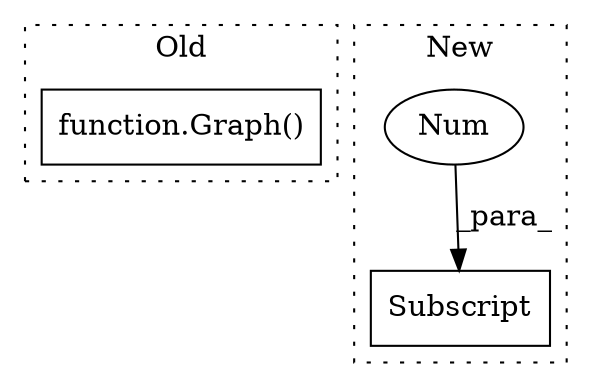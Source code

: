 digraph G {
subgraph cluster0 {
1 [label="function.Graph()" a="75" s="531,645" l="6,1" shape="box"];
label = "Old";
style="dotted";
}
subgraph cluster1 {
2 [label="Subscript" a="63" s="758,0" l="20,0" shape="box"];
3 [label="Num" a="76" s="776" l="1" shape="ellipse"];
label = "New";
style="dotted";
}
3 -> 2 [label="_para_"];
}